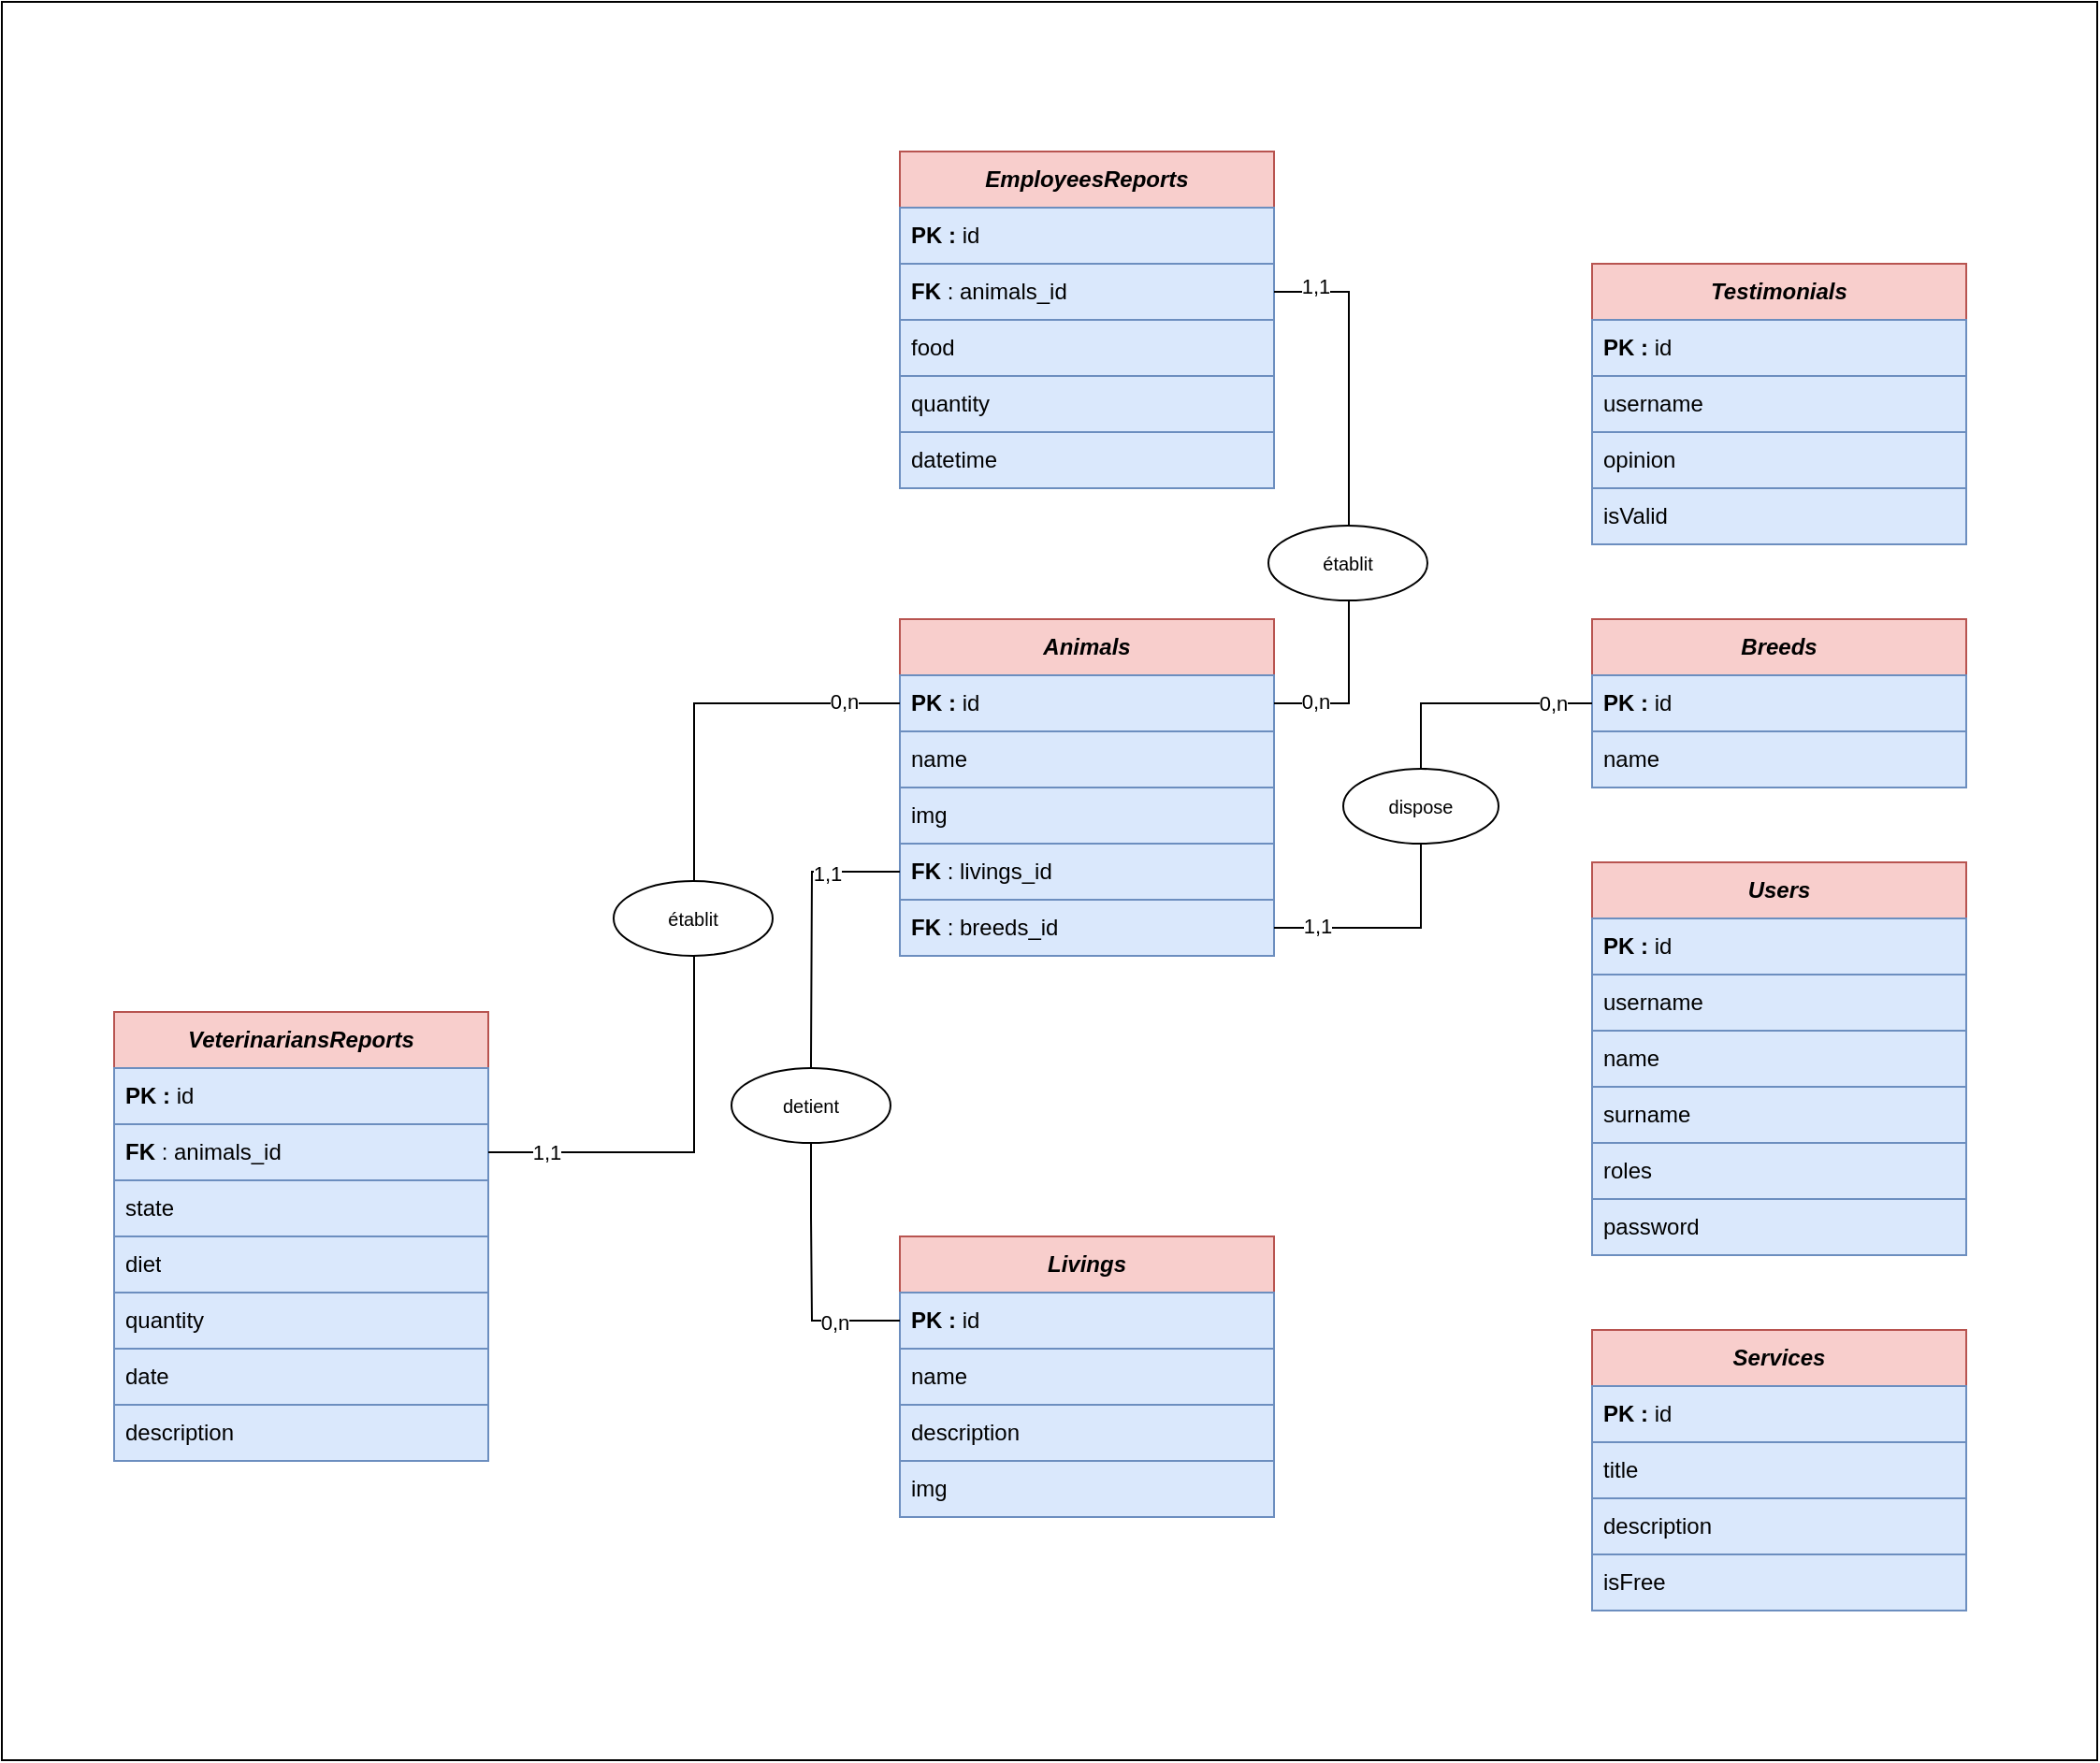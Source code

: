 <mxfile version="24.7.8">
  <diagram id="C5RBs43oDa-KdzZeNtuy" name="Page-1">
    <mxGraphModel dx="1838" dy="2248" grid="1" gridSize="10" guides="1" tooltips="1" connect="1" arrows="1" fold="1" page="1" pageScale="1" pageWidth="827" pageHeight="1169" math="0" shadow="0">
      <root>
        <mxCell id="WIyWlLk6GJQsqaUBKTNV-0" />
        <mxCell id="WIyWlLk6GJQsqaUBKTNV-1" parent="WIyWlLk6GJQsqaUBKTNV-0" />
        <mxCell id="gJPjSiZ-ReO_WF1EoMRK-0" value="" style="whiteSpace=wrap;html=1;" vertex="1" parent="WIyWlLk6GJQsqaUBKTNV-1">
          <mxGeometry x="110" y="-260" width="1120" height="940" as="geometry" />
        </mxCell>
        <mxCell id="B7WvgrClW3kmLED07WQf-0" value="&lt;b&gt;&lt;i&gt;Users&lt;/i&gt;&lt;/b&gt;" style="swimlane;fontStyle=0;childLayout=stackLayout;horizontal=1;startSize=30;horizontalStack=0;resizeParent=1;resizeParentMax=0;resizeLast=0;collapsible=1;marginBottom=0;whiteSpace=wrap;html=1;fillColor=#f8cecc;strokeColor=#b85450;" parent="WIyWlLk6GJQsqaUBKTNV-1" vertex="1">
          <mxGeometry x="960" y="200" width="200" height="210" as="geometry" />
        </mxCell>
        <mxCell id="B7WvgrClW3kmLED07WQf-3" value="&lt;b&gt;PK :&lt;/b&gt; id" style="text;strokeColor=#6c8ebf;fillColor=#dae8fc;align=left;verticalAlign=middle;spacingLeft=4;spacingRight=4;overflow=hidden;points=[[0,0.5],[1,0.5]];portConstraint=eastwest;rotatable=0;whiteSpace=wrap;html=1;" parent="B7WvgrClW3kmLED07WQf-0" vertex="1">
          <mxGeometry y="30" width="200" height="30" as="geometry" />
        </mxCell>
        <mxCell id="LQsamcmjGs0ehzo-ZDxx-0" value="username" style="text;strokeColor=#6c8ebf;fillColor=#dae8fc;align=left;verticalAlign=middle;spacingLeft=4;spacingRight=4;overflow=hidden;points=[[0,0.5],[1,0.5]];portConstraint=eastwest;rotatable=0;whiteSpace=wrap;html=1;" parent="B7WvgrClW3kmLED07WQf-0" vertex="1">
          <mxGeometry y="60" width="200" height="30" as="geometry" />
        </mxCell>
        <mxCell id="LQsamcmjGs0ehzo-ZDxx-1" value="name" style="text;strokeColor=#6c8ebf;fillColor=#dae8fc;align=left;verticalAlign=middle;spacingLeft=4;spacingRight=4;overflow=hidden;points=[[0,0.5],[1,0.5]];portConstraint=eastwest;rotatable=0;whiteSpace=wrap;html=1;" parent="B7WvgrClW3kmLED07WQf-0" vertex="1">
          <mxGeometry y="90" width="200" height="30" as="geometry" />
        </mxCell>
        <mxCell id="LQsamcmjGs0ehzo-ZDxx-2" value="surname" style="text;strokeColor=#6c8ebf;fillColor=#dae8fc;align=left;verticalAlign=middle;spacingLeft=4;spacingRight=4;overflow=hidden;points=[[0,0.5],[1,0.5]];portConstraint=eastwest;rotatable=0;whiteSpace=wrap;html=1;" parent="B7WvgrClW3kmLED07WQf-0" vertex="1">
          <mxGeometry y="120" width="200" height="30" as="geometry" />
        </mxCell>
        <mxCell id="LQsamcmjGs0ehzo-ZDxx-3" value="roles" style="text;strokeColor=#6c8ebf;fillColor=#dae8fc;align=left;verticalAlign=middle;spacingLeft=4;spacingRight=4;overflow=hidden;points=[[0,0.5],[1,0.5]];portConstraint=eastwest;rotatable=0;whiteSpace=wrap;html=1;" parent="B7WvgrClW3kmLED07WQf-0" vertex="1">
          <mxGeometry y="150" width="200" height="30" as="geometry" />
        </mxCell>
        <mxCell id="LQsamcmjGs0ehzo-ZDxx-4" value="password" style="text;strokeColor=#6c8ebf;fillColor=#dae8fc;align=left;verticalAlign=middle;spacingLeft=4;spacingRight=4;overflow=hidden;points=[[0,0.5],[1,0.5]];portConstraint=eastwest;rotatable=0;whiteSpace=wrap;html=1;" parent="B7WvgrClW3kmLED07WQf-0" vertex="1">
          <mxGeometry y="180" width="200" height="30" as="geometry" />
        </mxCell>
        <mxCell id="LQsamcmjGs0ehzo-ZDxx-5" value="&lt;b&gt;&lt;i&gt;Services&lt;/i&gt;&lt;/b&gt;" style="swimlane;fontStyle=0;childLayout=stackLayout;horizontal=1;startSize=30;horizontalStack=0;resizeParent=1;resizeParentMax=0;resizeLast=0;collapsible=1;marginBottom=0;whiteSpace=wrap;html=1;fillColor=#f8cecc;strokeColor=#b85450;" parent="WIyWlLk6GJQsqaUBKTNV-1" vertex="1">
          <mxGeometry x="960" y="450" width="200" height="150" as="geometry" />
        </mxCell>
        <mxCell id="LQsamcmjGs0ehzo-ZDxx-6" value="&lt;b&gt;PK :&lt;/b&gt; id" style="text;strokeColor=#6c8ebf;fillColor=#dae8fc;align=left;verticalAlign=middle;spacingLeft=4;spacingRight=4;overflow=hidden;points=[[0,0.5],[1,0.5]];portConstraint=eastwest;rotatable=0;whiteSpace=wrap;html=1;" parent="LQsamcmjGs0ehzo-ZDxx-5" vertex="1">
          <mxGeometry y="30" width="200" height="30" as="geometry" />
        </mxCell>
        <mxCell id="LQsamcmjGs0ehzo-ZDxx-7" value="title" style="text;strokeColor=#6c8ebf;fillColor=#dae8fc;align=left;verticalAlign=middle;spacingLeft=4;spacingRight=4;overflow=hidden;points=[[0,0.5],[1,0.5]];portConstraint=eastwest;rotatable=0;whiteSpace=wrap;html=1;" parent="LQsamcmjGs0ehzo-ZDxx-5" vertex="1">
          <mxGeometry y="60" width="200" height="30" as="geometry" />
        </mxCell>
        <mxCell id="LQsamcmjGs0ehzo-ZDxx-8" value="description" style="text;strokeColor=#6c8ebf;fillColor=#dae8fc;align=left;verticalAlign=middle;spacingLeft=4;spacingRight=4;overflow=hidden;points=[[0,0.5],[1,0.5]];portConstraint=eastwest;rotatable=0;whiteSpace=wrap;html=1;" parent="LQsamcmjGs0ehzo-ZDxx-5" vertex="1">
          <mxGeometry y="90" width="200" height="30" as="geometry" />
        </mxCell>
        <mxCell id="LQsamcmjGs0ehzo-ZDxx-9" value="isFree" style="text;strokeColor=#6c8ebf;fillColor=#dae8fc;align=left;verticalAlign=middle;spacingLeft=4;spacingRight=4;overflow=hidden;points=[[0,0.5],[1,0.5]];portConstraint=eastwest;rotatable=0;whiteSpace=wrap;html=1;" parent="LQsamcmjGs0ehzo-ZDxx-5" vertex="1">
          <mxGeometry y="120" width="200" height="30" as="geometry" />
        </mxCell>
        <mxCell id="LQsamcmjGs0ehzo-ZDxx-12" value="&lt;b&gt;&lt;i&gt;Testimonials&lt;/i&gt;&lt;/b&gt;" style="swimlane;fontStyle=0;childLayout=stackLayout;horizontal=1;startSize=30;horizontalStack=0;resizeParent=1;resizeParentMax=0;resizeLast=0;collapsible=1;marginBottom=0;whiteSpace=wrap;html=1;fillColor=#f8cecc;strokeColor=#b85450;" parent="WIyWlLk6GJQsqaUBKTNV-1" vertex="1">
          <mxGeometry x="960" y="-120" width="200" height="150" as="geometry" />
        </mxCell>
        <mxCell id="LQsamcmjGs0ehzo-ZDxx-13" value="&lt;b&gt;PK :&lt;/b&gt; id" style="text;strokeColor=#6c8ebf;fillColor=#dae8fc;align=left;verticalAlign=middle;spacingLeft=4;spacingRight=4;overflow=hidden;points=[[0,0.5],[1,0.5]];portConstraint=eastwest;rotatable=0;whiteSpace=wrap;html=1;" parent="LQsamcmjGs0ehzo-ZDxx-12" vertex="1">
          <mxGeometry y="30" width="200" height="30" as="geometry" />
        </mxCell>
        <mxCell id="LQsamcmjGs0ehzo-ZDxx-14" value="username" style="text;strokeColor=#6c8ebf;fillColor=#dae8fc;align=left;verticalAlign=middle;spacingLeft=4;spacingRight=4;overflow=hidden;points=[[0,0.5],[1,0.5]];portConstraint=eastwest;rotatable=0;whiteSpace=wrap;html=1;" parent="LQsamcmjGs0ehzo-ZDxx-12" vertex="1">
          <mxGeometry y="60" width="200" height="30" as="geometry" />
        </mxCell>
        <mxCell id="LQsamcmjGs0ehzo-ZDxx-15" value="opinion" style="text;strokeColor=#6c8ebf;fillColor=#dae8fc;align=left;verticalAlign=middle;spacingLeft=4;spacingRight=4;overflow=hidden;points=[[0,0.5],[1,0.5]];portConstraint=eastwest;rotatable=0;whiteSpace=wrap;html=1;" parent="LQsamcmjGs0ehzo-ZDxx-12" vertex="1">
          <mxGeometry y="90" width="200" height="30" as="geometry" />
        </mxCell>
        <mxCell id="LQsamcmjGs0ehzo-ZDxx-16" value="isValid" style="text;strokeColor=#6c8ebf;fillColor=#dae8fc;align=left;verticalAlign=middle;spacingLeft=4;spacingRight=4;overflow=hidden;points=[[0,0.5],[1,0.5]];portConstraint=eastwest;rotatable=0;whiteSpace=wrap;html=1;" parent="LQsamcmjGs0ehzo-ZDxx-12" vertex="1">
          <mxGeometry y="120" width="200" height="30" as="geometry" />
        </mxCell>
        <mxCell id="LQsamcmjGs0ehzo-ZDxx-17" value="&lt;b&gt;&lt;i&gt;Animals&lt;/i&gt;&lt;/b&gt;" style="swimlane;fontStyle=0;childLayout=stackLayout;horizontal=1;startSize=30;horizontalStack=0;resizeParent=1;resizeParentMax=0;resizeLast=0;collapsible=1;marginBottom=0;whiteSpace=wrap;html=1;fillColor=#f8cecc;strokeColor=#b85450;" parent="WIyWlLk6GJQsqaUBKTNV-1" vertex="1">
          <mxGeometry x="590" y="70" width="200" height="180" as="geometry" />
        </mxCell>
        <mxCell id="LQsamcmjGs0ehzo-ZDxx-18" value="&lt;b&gt;PK :&lt;/b&gt; id" style="text;strokeColor=#6c8ebf;fillColor=#dae8fc;align=left;verticalAlign=middle;spacingLeft=4;spacingRight=4;overflow=hidden;points=[[0,0.5],[1,0.5]];portConstraint=eastwest;rotatable=0;whiteSpace=wrap;html=1;" parent="LQsamcmjGs0ehzo-ZDxx-17" vertex="1">
          <mxGeometry y="30" width="200" height="30" as="geometry" />
        </mxCell>
        <mxCell id="LQsamcmjGs0ehzo-ZDxx-19" value="name" style="text;strokeColor=#6c8ebf;fillColor=#dae8fc;align=left;verticalAlign=middle;spacingLeft=4;spacingRight=4;overflow=hidden;points=[[0,0.5],[1,0.5]];portConstraint=eastwest;rotatable=0;whiteSpace=wrap;html=1;" parent="LQsamcmjGs0ehzo-ZDxx-17" vertex="1">
          <mxGeometry y="60" width="200" height="30" as="geometry" />
        </mxCell>
        <mxCell id="LQsamcmjGs0ehzo-ZDxx-20" value="img" style="text;strokeColor=#6c8ebf;fillColor=#dae8fc;align=left;verticalAlign=middle;spacingLeft=4;spacingRight=4;overflow=hidden;points=[[0,0.5],[1,0.5]];portConstraint=eastwest;rotatable=0;whiteSpace=wrap;html=1;" parent="LQsamcmjGs0ehzo-ZDxx-17" vertex="1">
          <mxGeometry y="90" width="200" height="30" as="geometry" />
        </mxCell>
        <mxCell id="LQsamcmjGs0ehzo-ZDxx-21" value="&lt;b&gt;FK &lt;/b&gt;: livings_id" style="text;strokeColor=#6c8ebf;fillColor=#dae8fc;align=left;verticalAlign=middle;spacingLeft=4;spacingRight=4;overflow=hidden;points=[[0,0.5],[1,0.5]];portConstraint=eastwest;rotatable=0;whiteSpace=wrap;html=1;" parent="LQsamcmjGs0ehzo-ZDxx-17" vertex="1">
          <mxGeometry y="120" width="200" height="30" as="geometry" />
        </mxCell>
        <mxCell id="LQsamcmjGs0ehzo-ZDxx-24" value="&lt;b&gt;FK&lt;/b&gt; : breeds_id" style="text;strokeColor=#6c8ebf;fillColor=#dae8fc;align=left;verticalAlign=middle;spacingLeft=4;spacingRight=4;overflow=hidden;points=[[0,0.5],[1,0.5]];portConstraint=eastwest;rotatable=0;whiteSpace=wrap;html=1;" parent="LQsamcmjGs0ehzo-ZDxx-17" vertex="1">
          <mxGeometry y="150" width="200" height="30" as="geometry" />
        </mxCell>
        <mxCell id="LQsamcmjGs0ehzo-ZDxx-26" value="&lt;b&gt;&lt;i&gt;Breeds&lt;/i&gt;&lt;/b&gt;" style="swimlane;fontStyle=0;childLayout=stackLayout;horizontal=1;startSize=30;horizontalStack=0;resizeParent=1;resizeParentMax=0;resizeLast=0;collapsible=1;marginBottom=0;whiteSpace=wrap;html=1;fillColor=#f8cecc;strokeColor=#b85450;" parent="WIyWlLk6GJQsqaUBKTNV-1" vertex="1">
          <mxGeometry x="960" y="70" width="200" height="90" as="geometry" />
        </mxCell>
        <mxCell id="LQsamcmjGs0ehzo-ZDxx-27" value="&lt;b&gt;PK :&lt;/b&gt; id" style="text;strokeColor=#6c8ebf;fillColor=#dae8fc;align=left;verticalAlign=middle;spacingLeft=4;spacingRight=4;overflow=hidden;points=[[0,0.5],[1,0.5]];portConstraint=eastwest;rotatable=0;whiteSpace=wrap;html=1;" parent="LQsamcmjGs0ehzo-ZDxx-26" vertex="1">
          <mxGeometry y="30" width="200" height="30" as="geometry" />
        </mxCell>
        <mxCell id="LQsamcmjGs0ehzo-ZDxx-28" value="name" style="text;strokeColor=#6c8ebf;fillColor=#dae8fc;align=left;verticalAlign=middle;spacingLeft=4;spacingRight=4;overflow=hidden;points=[[0,0.5],[1,0.5]];portConstraint=eastwest;rotatable=0;whiteSpace=wrap;html=1;" parent="LQsamcmjGs0ehzo-ZDxx-26" vertex="1">
          <mxGeometry y="60" width="200" height="30" as="geometry" />
        </mxCell>
        <mxCell id="LQsamcmjGs0ehzo-ZDxx-32" value="&lt;b&gt;&lt;i&gt;Livings&lt;/i&gt;&lt;/b&gt;" style="swimlane;fontStyle=0;childLayout=stackLayout;horizontal=1;startSize=30;horizontalStack=0;resizeParent=1;resizeParentMax=0;resizeLast=0;collapsible=1;marginBottom=0;whiteSpace=wrap;html=1;fillColor=#f8cecc;strokeColor=#b85450;" parent="WIyWlLk6GJQsqaUBKTNV-1" vertex="1">
          <mxGeometry x="590" y="400" width="200" height="150" as="geometry" />
        </mxCell>
        <mxCell id="LQsamcmjGs0ehzo-ZDxx-33" value="&lt;b&gt;PK :&lt;/b&gt; id" style="text;strokeColor=#6c8ebf;fillColor=#dae8fc;align=left;verticalAlign=middle;spacingLeft=4;spacingRight=4;overflow=hidden;points=[[0,0.5],[1,0.5]];portConstraint=eastwest;rotatable=0;whiteSpace=wrap;html=1;" parent="LQsamcmjGs0ehzo-ZDxx-32" vertex="1">
          <mxGeometry y="30" width="200" height="30" as="geometry" />
        </mxCell>
        <mxCell id="LQsamcmjGs0ehzo-ZDxx-34" value="name" style="text;strokeColor=#6c8ebf;fillColor=#dae8fc;align=left;verticalAlign=middle;spacingLeft=4;spacingRight=4;overflow=hidden;points=[[0,0.5],[1,0.5]];portConstraint=eastwest;rotatable=0;whiteSpace=wrap;html=1;" parent="LQsamcmjGs0ehzo-ZDxx-32" vertex="1">
          <mxGeometry y="60" width="200" height="30" as="geometry" />
        </mxCell>
        <mxCell id="LQsamcmjGs0ehzo-ZDxx-38" value="description" style="text;strokeColor=#6c8ebf;fillColor=#dae8fc;align=left;verticalAlign=middle;spacingLeft=4;spacingRight=4;overflow=hidden;points=[[0,0.5],[1,0.5]];portConstraint=eastwest;rotatable=0;whiteSpace=wrap;html=1;" parent="LQsamcmjGs0ehzo-ZDxx-32" vertex="1">
          <mxGeometry y="90" width="200" height="30" as="geometry" />
        </mxCell>
        <mxCell id="LQsamcmjGs0ehzo-ZDxx-35" value="img" style="text;strokeColor=#6c8ebf;fillColor=#dae8fc;align=left;verticalAlign=middle;spacingLeft=4;spacingRight=4;overflow=hidden;points=[[0,0.5],[1,0.5]];portConstraint=eastwest;rotatable=0;whiteSpace=wrap;html=1;" parent="LQsamcmjGs0ehzo-ZDxx-32" vertex="1">
          <mxGeometry y="120" width="200" height="30" as="geometry" />
        </mxCell>
        <mxCell id="LQsamcmjGs0ehzo-ZDxx-39" value="&lt;b&gt;&lt;i&gt;VeterinariansReports&lt;/i&gt;&lt;/b&gt;" style="swimlane;fontStyle=0;childLayout=stackLayout;horizontal=1;startSize=30;horizontalStack=0;resizeParent=1;resizeParentMax=0;resizeLast=0;collapsible=1;marginBottom=0;whiteSpace=wrap;html=1;fillColor=#f8cecc;strokeColor=#b85450;" parent="WIyWlLk6GJQsqaUBKTNV-1" vertex="1">
          <mxGeometry x="170" y="280" width="200" height="240" as="geometry" />
        </mxCell>
        <mxCell id="LQsamcmjGs0ehzo-ZDxx-40" value="&lt;b&gt;PK :&lt;/b&gt; id" style="text;strokeColor=#6c8ebf;fillColor=#dae8fc;align=left;verticalAlign=middle;spacingLeft=4;spacingRight=4;overflow=hidden;points=[[0,0.5],[1,0.5]];portConstraint=eastwest;rotatable=0;whiteSpace=wrap;html=1;" parent="LQsamcmjGs0ehzo-ZDxx-39" vertex="1">
          <mxGeometry y="30" width="200" height="30" as="geometry" />
        </mxCell>
        <mxCell id="LQsamcmjGs0ehzo-ZDxx-41" value="&lt;b&gt;FK &lt;/b&gt;: animals_id" style="text;strokeColor=#6c8ebf;fillColor=#dae8fc;align=left;verticalAlign=middle;spacingLeft=4;spacingRight=4;overflow=hidden;points=[[0,0.5],[1,0.5]];portConstraint=eastwest;rotatable=0;whiteSpace=wrap;html=1;" parent="LQsamcmjGs0ehzo-ZDxx-39" vertex="1">
          <mxGeometry y="60" width="200" height="30" as="geometry" />
        </mxCell>
        <mxCell id="LQsamcmjGs0ehzo-ZDxx-42" value="state" style="text;strokeColor=#6c8ebf;fillColor=#dae8fc;align=left;verticalAlign=middle;spacingLeft=4;spacingRight=4;overflow=hidden;points=[[0,0.5],[1,0.5]];portConstraint=eastwest;rotatable=0;whiteSpace=wrap;html=1;" parent="LQsamcmjGs0ehzo-ZDxx-39" vertex="1">
          <mxGeometry y="90" width="200" height="30" as="geometry" />
        </mxCell>
        <mxCell id="LQsamcmjGs0ehzo-ZDxx-43" value="diet" style="text;strokeColor=#6c8ebf;fillColor=#dae8fc;align=left;verticalAlign=middle;spacingLeft=4;spacingRight=4;overflow=hidden;points=[[0,0.5],[1,0.5]];portConstraint=eastwest;rotatable=0;whiteSpace=wrap;html=1;" parent="LQsamcmjGs0ehzo-ZDxx-39" vertex="1">
          <mxGeometry y="120" width="200" height="30" as="geometry" />
        </mxCell>
        <mxCell id="LQsamcmjGs0ehzo-ZDxx-44" value="quantity" style="text;strokeColor=#6c8ebf;fillColor=#dae8fc;align=left;verticalAlign=middle;spacingLeft=4;spacingRight=4;overflow=hidden;points=[[0,0.5],[1,0.5]];portConstraint=eastwest;rotatable=0;whiteSpace=wrap;html=1;" parent="LQsamcmjGs0ehzo-ZDxx-39" vertex="1">
          <mxGeometry y="150" width="200" height="30" as="geometry" />
        </mxCell>
        <mxCell id="LQsamcmjGs0ehzo-ZDxx-45" value="date" style="text;strokeColor=#6c8ebf;fillColor=#dae8fc;align=left;verticalAlign=middle;spacingLeft=4;spacingRight=4;overflow=hidden;points=[[0,0.5],[1,0.5]];portConstraint=eastwest;rotatable=0;whiteSpace=wrap;html=1;" parent="LQsamcmjGs0ehzo-ZDxx-39" vertex="1">
          <mxGeometry y="180" width="200" height="30" as="geometry" />
        </mxCell>
        <mxCell id="LQsamcmjGs0ehzo-ZDxx-46" value="description" style="text;strokeColor=#6c8ebf;fillColor=#dae8fc;align=left;verticalAlign=middle;spacingLeft=4;spacingRight=4;overflow=hidden;points=[[0,0.5],[1,0.5]];portConstraint=eastwest;rotatable=0;whiteSpace=wrap;html=1;" parent="LQsamcmjGs0ehzo-ZDxx-39" vertex="1">
          <mxGeometry y="210" width="200" height="30" as="geometry" />
        </mxCell>
        <mxCell id="LQsamcmjGs0ehzo-ZDxx-47" value="&lt;b&gt;&lt;i&gt;EmployeesReports&lt;/i&gt;&lt;/b&gt;" style="swimlane;fontStyle=0;childLayout=stackLayout;horizontal=1;startSize=30;horizontalStack=0;resizeParent=1;resizeParentMax=0;resizeLast=0;collapsible=1;marginBottom=0;whiteSpace=wrap;html=1;fillColor=#f8cecc;strokeColor=#b85450;" parent="WIyWlLk6GJQsqaUBKTNV-1" vertex="1">
          <mxGeometry x="590" y="-180" width="200" height="180" as="geometry" />
        </mxCell>
        <mxCell id="LQsamcmjGs0ehzo-ZDxx-48" value="&lt;b&gt;PK :&lt;/b&gt; id" style="text;strokeColor=#6c8ebf;fillColor=#dae8fc;align=left;verticalAlign=middle;spacingLeft=4;spacingRight=4;overflow=hidden;points=[[0,0.5],[1,0.5]];portConstraint=eastwest;rotatable=0;whiteSpace=wrap;html=1;" parent="LQsamcmjGs0ehzo-ZDxx-47" vertex="1">
          <mxGeometry y="30" width="200" height="30" as="geometry" />
        </mxCell>
        <mxCell id="LQsamcmjGs0ehzo-ZDxx-49" value="&lt;b&gt;FK &lt;/b&gt;: animals_id" style="text;strokeColor=#6c8ebf;fillColor=#dae8fc;align=left;verticalAlign=middle;spacingLeft=4;spacingRight=4;overflow=hidden;points=[[0,0.5],[1,0.5]];portConstraint=eastwest;rotatable=0;whiteSpace=wrap;html=1;" parent="LQsamcmjGs0ehzo-ZDxx-47" vertex="1">
          <mxGeometry y="60" width="200" height="30" as="geometry" />
        </mxCell>
        <mxCell id="LQsamcmjGs0ehzo-ZDxx-50" value="food" style="text;strokeColor=#6c8ebf;fillColor=#dae8fc;align=left;verticalAlign=middle;spacingLeft=4;spacingRight=4;overflow=hidden;points=[[0,0.5],[1,0.5]];portConstraint=eastwest;rotatable=0;whiteSpace=wrap;html=1;" parent="LQsamcmjGs0ehzo-ZDxx-47" vertex="1">
          <mxGeometry y="90" width="200" height="30" as="geometry" />
        </mxCell>
        <mxCell id="LQsamcmjGs0ehzo-ZDxx-52" value="quantity" style="text;strokeColor=#6c8ebf;fillColor=#dae8fc;align=left;verticalAlign=middle;spacingLeft=4;spacingRight=4;overflow=hidden;points=[[0,0.5],[1,0.5]];portConstraint=eastwest;rotatable=0;whiteSpace=wrap;html=1;" parent="LQsamcmjGs0ehzo-ZDxx-47" vertex="1">
          <mxGeometry y="120" width="200" height="30" as="geometry" />
        </mxCell>
        <mxCell id="LQsamcmjGs0ehzo-ZDxx-53" value="datetime" style="text;strokeColor=#6c8ebf;fillColor=#dae8fc;align=left;verticalAlign=middle;spacingLeft=4;spacingRight=4;overflow=hidden;points=[[0,0.5],[1,0.5]];portConstraint=eastwest;rotatable=0;whiteSpace=wrap;html=1;" parent="LQsamcmjGs0ehzo-ZDxx-47" vertex="1">
          <mxGeometry y="150" width="200" height="30" as="geometry" />
        </mxCell>
        <mxCell id="LQsamcmjGs0ehzo-ZDxx-56" style="edgeStyle=orthogonalEdgeStyle;rounded=0;orthogonalLoop=1;jettySize=auto;html=1;exitX=0.5;exitY=0;exitDx=0;exitDy=0;entryX=0;entryY=0.5;entryDx=0;entryDy=0;endArrow=none;endFill=0;" parent="WIyWlLk6GJQsqaUBKTNV-1" source="LQsamcmjGs0ehzo-ZDxx-55" target="LQsamcmjGs0ehzo-ZDxx-21" edge="1">
          <mxGeometry relative="1" as="geometry">
            <Array as="points">
              <mxPoint x="543" y="306" />
              <mxPoint x="543" y="306" />
              <mxPoint x="543" y="205" />
            </Array>
          </mxGeometry>
        </mxCell>
        <mxCell id="LQsamcmjGs0ehzo-ZDxx-58" value="1,1" style="edgeLabel;html=1;align=center;verticalAlign=middle;resizable=0;points=[];" parent="LQsamcmjGs0ehzo-ZDxx-56" vertex="1" connectable="0">
          <mxGeometry x="0.482" y="-1" relative="1" as="geometry">
            <mxPoint as="offset" />
          </mxGeometry>
        </mxCell>
        <mxCell id="LQsamcmjGs0ehzo-ZDxx-57" style="edgeStyle=orthogonalEdgeStyle;rounded=0;orthogonalLoop=1;jettySize=auto;html=1;exitX=0.5;exitY=1;exitDx=0;exitDy=0;entryX=0;entryY=0.5;entryDx=0;entryDy=0;endArrow=none;endFill=0;" parent="WIyWlLk6GJQsqaUBKTNV-1" source="LQsamcmjGs0ehzo-ZDxx-55" target="LQsamcmjGs0ehzo-ZDxx-33" edge="1">
          <mxGeometry relative="1" as="geometry">
            <Array as="points">
              <mxPoint x="543" y="390" />
              <mxPoint x="543" y="390" />
              <mxPoint x="543" y="445" />
            </Array>
          </mxGeometry>
        </mxCell>
        <mxCell id="LQsamcmjGs0ehzo-ZDxx-59" value="0,n" style="edgeLabel;html=1;align=center;verticalAlign=middle;resizable=0;points=[];" parent="LQsamcmjGs0ehzo-ZDxx-57" vertex="1" connectable="0">
          <mxGeometry x="0.504" y="-1" relative="1" as="geometry">
            <mxPoint as="offset" />
          </mxGeometry>
        </mxCell>
        <mxCell id="LQsamcmjGs0ehzo-ZDxx-55" value="&lt;font style=&quot;font-size: 10px;&quot;&gt;detient&lt;/font&gt;" style="ellipse;whiteSpace=wrap;html=1;" parent="WIyWlLk6GJQsqaUBKTNV-1" vertex="1">
          <mxGeometry x="500" y="310" width="85" height="40" as="geometry" />
        </mxCell>
        <mxCell id="LQsamcmjGs0ehzo-ZDxx-63" style="edgeStyle=orthogonalEdgeStyle;rounded=0;orthogonalLoop=1;jettySize=auto;html=1;entryX=0;entryY=0.5;entryDx=0;entryDy=0;endArrow=none;endFill=0;" parent="WIyWlLk6GJQsqaUBKTNV-1" source="LQsamcmjGs0ehzo-ZDxx-62" target="LQsamcmjGs0ehzo-ZDxx-27" edge="1">
          <mxGeometry relative="1" as="geometry" />
        </mxCell>
        <mxCell id="LQsamcmjGs0ehzo-ZDxx-66" value="0,n" style="edgeLabel;html=1;align=center;verticalAlign=middle;resizable=0;points=[];" parent="LQsamcmjGs0ehzo-ZDxx-63" vertex="1" connectable="0">
          <mxGeometry x="0.657" relative="1" as="geometry">
            <mxPoint as="offset" />
          </mxGeometry>
        </mxCell>
        <mxCell id="LQsamcmjGs0ehzo-ZDxx-64" style="edgeStyle=orthogonalEdgeStyle;rounded=0;orthogonalLoop=1;jettySize=auto;html=1;exitX=0.5;exitY=1;exitDx=0;exitDy=0;entryX=1;entryY=0.5;entryDx=0;entryDy=0;endArrow=none;endFill=0;" parent="WIyWlLk6GJQsqaUBKTNV-1" source="LQsamcmjGs0ehzo-ZDxx-62" target="LQsamcmjGs0ehzo-ZDxx-24" edge="1">
          <mxGeometry relative="1" as="geometry" />
        </mxCell>
        <mxCell id="LQsamcmjGs0ehzo-ZDxx-65" value="1,1" style="edgeLabel;html=1;align=center;verticalAlign=middle;resizable=0;points=[];" parent="LQsamcmjGs0ehzo-ZDxx-64" vertex="1" connectable="0">
          <mxGeometry x="0.631" y="-1" relative="1" as="geometry">
            <mxPoint as="offset" />
          </mxGeometry>
        </mxCell>
        <mxCell id="LQsamcmjGs0ehzo-ZDxx-62" value="&lt;font style=&quot;font-size: 10px;&quot;&gt;dispose&lt;/font&gt;" style="ellipse;whiteSpace=wrap;html=1;" parent="WIyWlLk6GJQsqaUBKTNV-1" vertex="1">
          <mxGeometry x="827" y="150" width="83" height="40" as="geometry" />
        </mxCell>
        <mxCell id="LQsamcmjGs0ehzo-ZDxx-67" style="edgeStyle=orthogonalEdgeStyle;rounded=0;orthogonalLoop=1;jettySize=auto;html=1;entryX=0;entryY=0.5;entryDx=0;entryDy=0;endArrow=none;endFill=0;" parent="WIyWlLk6GJQsqaUBKTNV-1" source="LQsamcmjGs0ehzo-ZDxx-41" target="LQsamcmjGs0ehzo-ZDxx-18" edge="1">
          <mxGeometry relative="1" as="geometry" />
        </mxCell>
        <mxCell id="LQsamcmjGs0ehzo-ZDxx-69" value="1,1" style="edgeLabel;html=1;align=center;verticalAlign=middle;resizable=0;points=[];" parent="LQsamcmjGs0ehzo-ZDxx-67" vertex="1" connectable="0">
          <mxGeometry x="-0.868" relative="1" as="geometry">
            <mxPoint as="offset" />
          </mxGeometry>
        </mxCell>
        <mxCell id="LQsamcmjGs0ehzo-ZDxx-70" value="0,n" style="edgeLabel;html=1;align=center;verticalAlign=middle;resizable=0;points=[];" parent="LQsamcmjGs0ehzo-ZDxx-67" vertex="1" connectable="0">
          <mxGeometry x="0.93" y="1" relative="1" as="geometry">
            <mxPoint x="-14" as="offset" />
          </mxGeometry>
        </mxCell>
        <mxCell id="LQsamcmjGs0ehzo-ZDxx-68" value="&lt;span style=&quot;font-size: 10px;&quot;&gt;établit&lt;/span&gt;" style="ellipse;whiteSpace=wrap;html=1;" parent="WIyWlLk6GJQsqaUBKTNV-1" vertex="1">
          <mxGeometry x="437" y="210" width="85" height="40" as="geometry" />
        </mxCell>
        <mxCell id="LQsamcmjGs0ehzo-ZDxx-72" style="edgeStyle=orthogonalEdgeStyle;rounded=0;orthogonalLoop=1;jettySize=auto;html=1;exitX=1;exitY=0.5;exitDx=0;exitDy=0;entryX=1;entryY=0.5;entryDx=0;entryDy=0;endArrow=none;endFill=0;" parent="WIyWlLk6GJQsqaUBKTNV-1" source="LQsamcmjGs0ehzo-ZDxx-49" target="LQsamcmjGs0ehzo-ZDxx-18" edge="1">
          <mxGeometry relative="1" as="geometry">
            <Array as="points">
              <mxPoint x="830" y="-105" />
              <mxPoint x="830" y="115" />
            </Array>
          </mxGeometry>
        </mxCell>
        <mxCell id="LQsamcmjGs0ehzo-ZDxx-74" value="1,1" style="edgeLabel;html=1;align=center;verticalAlign=middle;resizable=0;points=[];" parent="LQsamcmjGs0ehzo-ZDxx-72" vertex="1" connectable="0">
          <mxGeometry x="-0.858" y="3" relative="1" as="geometry">
            <mxPoint as="offset" />
          </mxGeometry>
        </mxCell>
        <mxCell id="LQsamcmjGs0ehzo-ZDxx-75" value="0,n" style="edgeLabel;html=1;align=center;verticalAlign=middle;resizable=0;points=[];" parent="LQsamcmjGs0ehzo-ZDxx-72" vertex="1" connectable="0">
          <mxGeometry x="0.856" y="-1" relative="1" as="geometry">
            <mxPoint as="offset" />
          </mxGeometry>
        </mxCell>
        <mxCell id="LQsamcmjGs0ehzo-ZDxx-73" value="&lt;span style=&quot;font-size: 10px;&quot;&gt;établit&lt;/span&gt;" style="ellipse;whiteSpace=wrap;html=1;" parent="WIyWlLk6GJQsqaUBKTNV-1" vertex="1">
          <mxGeometry x="787" y="20" width="85" height="40" as="geometry" />
        </mxCell>
      </root>
    </mxGraphModel>
  </diagram>
</mxfile>
